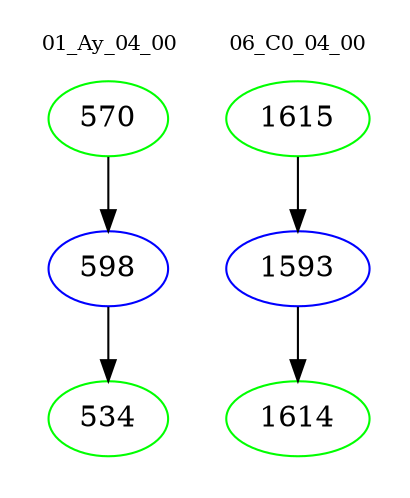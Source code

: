 digraph{
subgraph cluster_0 {
color = white
label = "01_Ay_04_00";
fontsize=10;
T0_570 [label="570", color="green"]
T0_570 -> T0_598 [color="black"]
T0_598 [label="598", color="blue"]
T0_598 -> T0_534 [color="black"]
T0_534 [label="534", color="green"]
}
subgraph cluster_1 {
color = white
label = "06_C0_04_00";
fontsize=10;
T1_1615 [label="1615", color="green"]
T1_1615 -> T1_1593 [color="black"]
T1_1593 [label="1593", color="blue"]
T1_1593 -> T1_1614 [color="black"]
T1_1614 [label="1614", color="green"]
}
}
